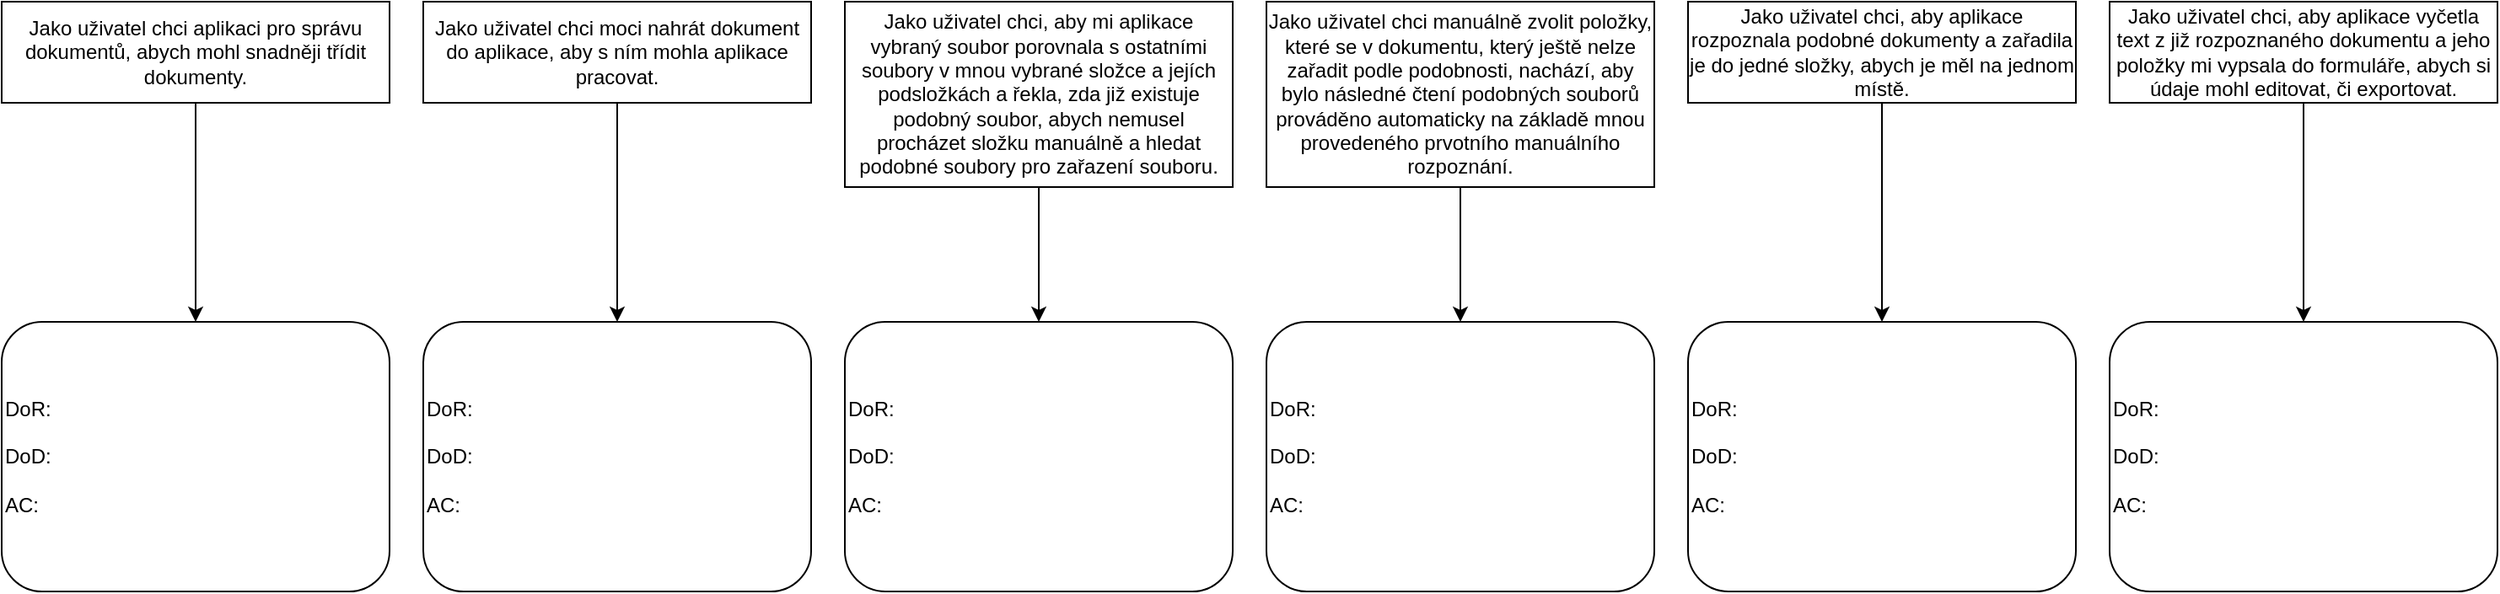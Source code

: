 <mxfile version="22.0.7" type="device">
  <diagram name="Stránka-1" id="ZmEeAT-vy_m8HkbJ93oo">
    <mxGraphModel dx="2302" dy="542" grid="1" gridSize="10" guides="1" tooltips="1" connect="1" arrows="1" fold="1" page="1" pageScale="1" pageWidth="827" pageHeight="1169" math="0" shadow="0">
      <root>
        <mxCell id="0" />
        <mxCell id="1" parent="0" />
        <mxCell id="eCVUBNEAupV6bUbY5cpm-1" value="Jako uživatel chci aplikaci pro správu dokumentů, abych mohl snadněji třídit dokumenty." style="rounded=0;whiteSpace=wrap;html=1;" vertex="1" parent="1">
          <mxGeometry x="-720" y="80" width="230" height="60" as="geometry" />
        </mxCell>
        <mxCell id="eCVUBNEAupV6bUbY5cpm-2" value="Jako uživatel chci moci nahrát dokument do aplikace, aby s ním mohla aplikace pracovat." style="rounded=0;whiteSpace=wrap;html=1;" vertex="1" parent="1">
          <mxGeometry x="-470" y="80" width="230" height="60" as="geometry" />
        </mxCell>
        <mxCell id="eCVUBNEAupV6bUbY5cpm-3" value="Jako uživatel chci, aby mi aplikace vybraný soubor porovnala s ostatními soubory v mnou vybrané složce a jejích podsložkách a řekla, zda již existuje podobný soubor, abych nemusel procházet složku manuálně a hledat podobné soubory pro zařazení souboru." style="rounded=0;whiteSpace=wrap;html=1;" vertex="1" parent="1">
          <mxGeometry x="-220" y="80" width="230" height="110" as="geometry" />
        </mxCell>
        <mxCell id="eCVUBNEAupV6bUbY5cpm-4" value="Jako uživatel chci manuálně zvolit položky, které se v dokumentu, který ještě nelze zařadit podle podobnosti, nachází, aby bylo následné čtení podobných souborů prováděno automaticky na základě mnou provedeného prvotního manuálního rozpoznání." style="rounded=0;whiteSpace=wrap;html=1;" vertex="1" parent="1">
          <mxGeometry x="30" y="80" width="230" height="110" as="geometry" />
        </mxCell>
        <mxCell id="eCVUBNEAupV6bUbY5cpm-5" value="Jako uživatel chci, aby aplikace rozpoznala podobné dokumenty a zařadila je do jedné složky, abych je měl na jednom místě." style="rounded=0;whiteSpace=wrap;html=1;" vertex="1" parent="1">
          <mxGeometry x="280" y="80" width="230" height="60" as="geometry" />
        </mxCell>
        <mxCell id="eCVUBNEAupV6bUbY5cpm-6" value="Jako uživatel chci, aby aplikace vyčetla text z již rozpoznaného dokumentu a jeho položky mi vypsala do formuláře, abych si údaje mohl editovat, či exportovat." style="rounded=0;whiteSpace=wrap;html=1;" vertex="1" parent="1">
          <mxGeometry x="530" y="80" width="230" height="60" as="geometry" />
        </mxCell>
        <mxCell id="eCVUBNEAupV6bUbY5cpm-7" value="&lt;div style=&quot;&quot;&gt;&lt;span style=&quot;background-color: initial;&quot;&gt;DoR:&lt;/span&gt;&lt;/div&gt;&lt;div style=&quot;&quot;&gt;&lt;span style=&quot;background-color: initial;&quot;&gt;&lt;br&gt;&lt;/span&gt;&lt;/div&gt;DoD:&lt;br&gt;&lt;br&gt;AC:&lt;br&gt;" style="rounded=1;whiteSpace=wrap;html=1;align=left;" vertex="1" parent="1">
          <mxGeometry x="-720" y="270" width="230" height="160" as="geometry" />
        </mxCell>
        <mxCell id="eCVUBNEAupV6bUbY5cpm-8" value="&lt;div style=&quot;border-color: var(--border-color);&quot;&gt;DoR:&lt;/div&gt;&lt;div style=&quot;border-color: var(--border-color);&quot;&gt;&lt;span style=&quot;border-color: var(--border-color); background-color: initial;&quot;&gt;&lt;br style=&quot;border-color: var(--border-color);&quot;&gt;&lt;/span&gt;&lt;/div&gt;DoD:&lt;br style=&quot;border-color: var(--border-color);&quot;&gt;&lt;br style=&quot;border-color: var(--border-color);&quot;&gt;AC:" style="rounded=1;whiteSpace=wrap;html=1;align=left;" vertex="1" parent="1">
          <mxGeometry x="-470" y="270" width="230" height="160" as="geometry" />
        </mxCell>
        <mxCell id="eCVUBNEAupV6bUbY5cpm-9" value="&lt;div style=&quot;border-color: var(--border-color);&quot;&gt;DoR:&lt;/div&gt;&lt;div style=&quot;border-color: var(--border-color);&quot;&gt;&lt;span style=&quot;border-color: var(--border-color); background-color: initial;&quot;&gt;&lt;br style=&quot;border-color: var(--border-color);&quot;&gt;&lt;/span&gt;&lt;/div&gt;DoD:&lt;br style=&quot;border-color: var(--border-color);&quot;&gt;&lt;br style=&quot;border-color: var(--border-color);&quot;&gt;AC:" style="rounded=1;whiteSpace=wrap;html=1;align=left;" vertex="1" parent="1">
          <mxGeometry x="-220" y="270" width="230" height="160" as="geometry" />
        </mxCell>
        <mxCell id="eCVUBNEAupV6bUbY5cpm-10" value="&lt;div style=&quot;border-color: var(--border-color);&quot;&gt;DoR:&lt;/div&gt;&lt;div style=&quot;border-color: var(--border-color);&quot;&gt;&lt;span style=&quot;border-color: var(--border-color); background-color: initial;&quot;&gt;&lt;br style=&quot;border-color: var(--border-color);&quot;&gt;&lt;/span&gt;&lt;/div&gt;DoD:&lt;br style=&quot;border-color: var(--border-color);&quot;&gt;&lt;br style=&quot;border-color: var(--border-color);&quot;&gt;AC:" style="rounded=1;whiteSpace=wrap;html=1;align=left;" vertex="1" parent="1">
          <mxGeometry x="30" y="270" width="230" height="160" as="geometry" />
        </mxCell>
        <mxCell id="eCVUBNEAupV6bUbY5cpm-11" value="&lt;div style=&quot;border-color: var(--border-color);&quot;&gt;DoR:&lt;/div&gt;&lt;div style=&quot;border-color: var(--border-color);&quot;&gt;&lt;span style=&quot;border-color: var(--border-color); background-color: initial;&quot;&gt;&lt;br style=&quot;border-color: var(--border-color);&quot;&gt;&lt;/span&gt;&lt;/div&gt;DoD:&lt;br style=&quot;border-color: var(--border-color);&quot;&gt;&lt;br style=&quot;border-color: var(--border-color);&quot;&gt;AC:" style="rounded=1;whiteSpace=wrap;html=1;align=left;" vertex="1" parent="1">
          <mxGeometry x="280" y="270" width="230" height="160" as="geometry" />
        </mxCell>
        <mxCell id="eCVUBNEAupV6bUbY5cpm-12" value="&lt;div style=&quot;border-color: var(--border-color);&quot;&gt;DoR:&lt;/div&gt;&lt;div style=&quot;border-color: var(--border-color);&quot;&gt;&lt;span style=&quot;border-color: var(--border-color); background-color: initial;&quot;&gt;&lt;br style=&quot;border-color: var(--border-color);&quot;&gt;&lt;/span&gt;&lt;/div&gt;DoD:&lt;br style=&quot;border-color: var(--border-color);&quot;&gt;&lt;br style=&quot;border-color: var(--border-color);&quot;&gt;AC:" style="rounded=1;whiteSpace=wrap;html=1;align=left;" vertex="1" parent="1">
          <mxGeometry x="530" y="270" width="230" height="160" as="geometry" />
        </mxCell>
        <mxCell id="eCVUBNEAupV6bUbY5cpm-13" value="" style="endArrow=classic;html=1;rounded=0;exitX=0.5;exitY=1;exitDx=0;exitDy=0;entryX=0.5;entryY=0;entryDx=0;entryDy=0;" edge="1" parent="1" source="eCVUBNEAupV6bUbY5cpm-1" target="eCVUBNEAupV6bUbY5cpm-7">
          <mxGeometry width="50" height="50" relative="1" as="geometry">
            <mxPoint x="-460" y="350" as="sourcePoint" />
            <mxPoint x="-410" y="300" as="targetPoint" />
          </mxGeometry>
        </mxCell>
        <mxCell id="eCVUBNEAupV6bUbY5cpm-14" value="" style="endArrow=classic;html=1;rounded=0;exitX=0.5;exitY=1;exitDx=0;exitDy=0;" edge="1" parent="1" source="eCVUBNEAupV6bUbY5cpm-2" target="eCVUBNEAupV6bUbY5cpm-8">
          <mxGeometry width="50" height="50" relative="1" as="geometry">
            <mxPoint x="-595" y="150" as="sourcePoint" />
            <mxPoint x="-595" y="280" as="targetPoint" />
          </mxGeometry>
        </mxCell>
        <mxCell id="eCVUBNEAupV6bUbY5cpm-15" value="" style="endArrow=classic;html=1;rounded=0;exitX=0.5;exitY=1;exitDx=0;exitDy=0;entryX=0.5;entryY=0;entryDx=0;entryDy=0;" edge="1" parent="1" source="eCVUBNEAupV6bUbY5cpm-3" target="eCVUBNEAupV6bUbY5cpm-9">
          <mxGeometry width="50" height="50" relative="1" as="geometry">
            <mxPoint x="-345" y="150" as="sourcePoint" />
            <mxPoint x="-345" y="280" as="targetPoint" />
          </mxGeometry>
        </mxCell>
        <mxCell id="eCVUBNEAupV6bUbY5cpm-16" value="" style="endArrow=classic;html=1;rounded=0;exitX=0.5;exitY=1;exitDx=0;exitDy=0;entryX=0.5;entryY=0;entryDx=0;entryDy=0;" edge="1" parent="1" source="eCVUBNEAupV6bUbY5cpm-4" target="eCVUBNEAupV6bUbY5cpm-10">
          <mxGeometry width="50" height="50" relative="1" as="geometry">
            <mxPoint x="-95" y="200" as="sourcePoint" />
            <mxPoint x="-95" y="280" as="targetPoint" />
          </mxGeometry>
        </mxCell>
        <mxCell id="eCVUBNEAupV6bUbY5cpm-17" value="" style="endArrow=classic;html=1;rounded=0;exitX=0.5;exitY=1;exitDx=0;exitDy=0;entryX=0.5;entryY=0;entryDx=0;entryDy=0;" edge="1" parent="1" source="eCVUBNEAupV6bUbY5cpm-5" target="eCVUBNEAupV6bUbY5cpm-11">
          <mxGeometry width="50" height="50" relative="1" as="geometry">
            <mxPoint x="155" y="200" as="sourcePoint" />
            <mxPoint x="155" y="280" as="targetPoint" />
          </mxGeometry>
        </mxCell>
        <mxCell id="eCVUBNEAupV6bUbY5cpm-18" value="" style="endArrow=classic;html=1;rounded=0;exitX=0.5;exitY=1;exitDx=0;exitDy=0;" edge="1" parent="1" source="eCVUBNEAupV6bUbY5cpm-6" target="eCVUBNEAupV6bUbY5cpm-12">
          <mxGeometry width="50" height="50" relative="1" as="geometry">
            <mxPoint x="405" y="150" as="sourcePoint" />
            <mxPoint x="405" y="280" as="targetPoint" />
          </mxGeometry>
        </mxCell>
      </root>
    </mxGraphModel>
  </diagram>
</mxfile>
